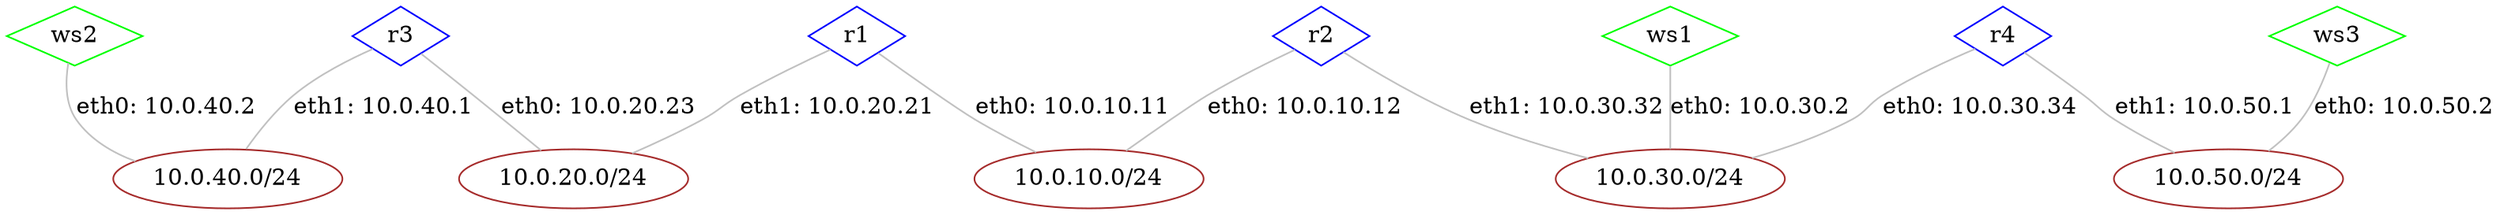 graph G {
edge [len=1.5];
node [shape=diamond, color="green"];
r1 [color="blue"];
r2 [color="blue"];
r3 [color="blue"];
r4 [color="blue"];
ws1;
ws2;
ws3;
node [shape=ellipse, color="brown"];
lan50 [label="10.0.50.0/24"];
lan30 [label="10.0.30.0/24"];
lan20 [label="10.0.20.0/24"];
lan10 [label="10.0.10.0/24"];
lan30 [label="10.0.30.0/24"];
lan10 [label="10.0.10.0/24"];
lan40 [label="10.0.40.0/24"];
lan20 [label="10.0.20.0/24"];
lan30 [label="10.0.30.0/24"];
lan50 [label="10.0.50.0/24"];
lan40 [label="10.0.40.0/24"];
r1 -- lan20 [label="eth1: 10.0.20.21", color="gray"];
r1 -- lan10 [label="eth0: 10.0.10.11", color="gray"];
r2 -- lan30 [label="eth1: 10.0.30.32", color="gray"];
r2 -- lan10 [label="eth0: 10.0.10.12", color="gray"];
r3 -- lan40 [label="eth1: 10.0.40.1", color="gray"];
r3 -- lan20 [label="eth0: 10.0.20.23", color="gray"];
r4 -- lan50 [label="eth1: 10.0.50.1", color="gray"];
r4 -- lan30 [label="eth0: 10.0.30.34", color="gray"];
ws1 -- lan30 [label="eth0: 10.0.30.2", color="gray"];
ws2 -- lan40 [label="eth0: 10.0.40.2", color="gray"];
ws3 -- lan50 [label="eth0: 10.0.50.2", color="gray"];
}
